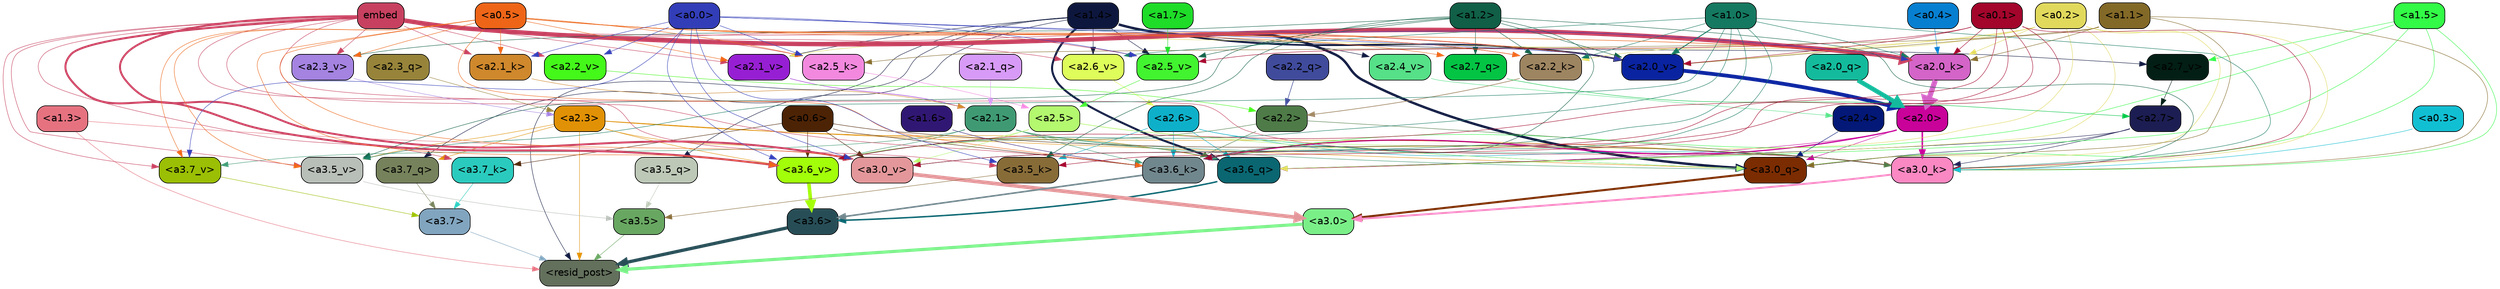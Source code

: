 strict digraph "" {
	graph [bgcolor=transparent,
		layout=dot,
		overlap=false,
		splines=true
	];
	"<a3.7>"	[color=black,
		fillcolor="#81a5bf",
		fontname=Helvetica,
		shape=box,
		style="filled, rounded"];
	"<resid_post>"	[color=black,
		fillcolor="#63705c",
		fontname=Helvetica,
		shape=box,
		style="filled, rounded"];
	"<a3.7>" -> "<resid_post>"	[color="#81a5bf",
		penwidth=0.6239100098609924];
	"<a3.6>"	[color=black,
		fillcolor="#274e57",
		fontname=Helvetica,
		shape=box,
		style="filled, rounded"];
	"<a3.6>" -> "<resid_post>"	[color="#274e57",
		penwidth=4.569062113761902];
	"<a3.5>"	[color=black,
		fillcolor="#68a761",
		fontname=Helvetica,
		shape=box,
		style="filled, rounded"];
	"<a3.5>" -> "<resid_post>"	[color="#68a761",
		penwidth=0.6];
	"<a3.0>"	[color=black,
		fillcolor="#7aef88",
		fontname=Helvetica,
		shape=box,
		style="filled, rounded"];
	"<a3.0>" -> "<resid_post>"	[color="#7aef88",
		penwidth=4.283544182777405];
	"<a2.3>"	[color=black,
		fillcolor="#e19105",
		fontname=Helvetica,
		shape=box,
		style="filled, rounded"];
	"<a2.3>" -> "<resid_post>"	[color="#e19105",
		penwidth=0.6];
	"<a3.7_q>"	[color=black,
		fillcolor="#76825b",
		fontname=Helvetica,
		shape=box,
		style="filled, rounded"];
	"<a2.3>" -> "<a3.7_q>"	[color="#e19105",
		penwidth=0.6];
	"<a3.6_q>"	[color=black,
		fillcolor="#0a6671",
		fontname=Helvetica,
		shape=box,
		style="filled, rounded"];
	"<a2.3>" -> "<a3.6_q>"	[color="#e19105",
		penwidth=0.6];
	"<a3.0_q>"	[color=black,
		fillcolor="#7b2c01",
		fontname=Helvetica,
		shape=box,
		style="filled, rounded"];
	"<a2.3>" -> "<a3.0_q>"	[color="#e19105",
		penwidth=0.6];
	"<a3.0_k>"	[color=black,
		fillcolor="#fa88c3",
		fontname=Helvetica,
		shape=box,
		style="filled, rounded"];
	"<a2.3>" -> "<a3.0_k>"	[color="#e19105",
		penwidth=0.6];
	"<a3.6_v>"	[color=black,
		fillcolor="#a2fe09",
		fontname=Helvetica,
		shape=box,
		style="filled, rounded"];
	"<a2.3>" -> "<a3.6_v>"	[color="#e19105",
		penwidth=0.6];
	"<a3.5_v>"	[color=black,
		fillcolor="#b8beb8",
		fontname=Helvetica,
		shape=box,
		style="filled, rounded"];
	"<a2.3>" -> "<a3.5_v>"	[color="#e19105",
		penwidth=0.6];
	"<a3.0_v>"	[color=black,
		fillcolor="#e3979a",
		fontname=Helvetica,
		shape=box,
		style="filled, rounded"];
	"<a2.3>" -> "<a3.0_v>"	[color="#e19105",
		penwidth=0.6];
	"<a1.4>"	[color=black,
		fillcolor="#0d173e",
		fontname=Helvetica,
		shape=box,
		style="filled, rounded"];
	"<a1.4>" -> "<resid_post>"	[color="#0d173e",
		penwidth=0.6];
	"<a1.4>" -> "<a3.7_q>"	[color="#0d173e",
		penwidth=0.6];
	"<a1.4>" -> "<a3.6_q>"	[color="#0d173e",
		penwidth=2.7934007048606873];
	"<a3.5_q>"	[color=black,
		fillcolor="#bdc8b7",
		fontname=Helvetica,
		shape=box,
		style="filled, rounded"];
	"<a1.4>" -> "<a3.5_q>"	[color="#0d173e",
		penwidth=0.6];
	"<a1.4>" -> "<a3.0_q>"	[color="#0d173e",
		penwidth=3.340754985809326];
	"<a2.7_v>"	[color=black,
		fillcolor="#021e15",
		fontname=Helvetica,
		shape=box,
		style="filled, rounded"];
	"<a1.4>" -> "<a2.7_v>"	[color="#0d173e",
		penwidth=0.6];
	"<a2.6_v>"	[color=black,
		fillcolor="#defc5a",
		fontname=Helvetica,
		shape=box,
		style="filled, rounded"];
	"<a1.4>" -> "<a2.6_v>"	[color="#0d173e",
		penwidth=0.6];
	"<a2.5_v>"	[color=black,
		fillcolor="#42f42f",
		fontname=Helvetica,
		shape=box,
		style="filled, rounded"];
	"<a1.4>" -> "<a2.5_v>"	[color="#0d173e",
		penwidth=0.6];
	"<a2.4_v>"	[color=black,
		fillcolor="#56e088",
		fontname=Helvetica,
		shape=box,
		style="filled, rounded"];
	"<a1.4>" -> "<a2.4_v>"	[color="#0d173e",
		penwidth=0.6];
	"<a2.1_v>"	[color=black,
		fillcolor="#971fd3",
		fontname=Helvetica,
		shape=box,
		style="filled, rounded"];
	"<a1.4>" -> "<a2.1_v>"	[color="#0d173e",
		penwidth=0.6];
	"<a2.0_v>"	[color=black,
		fillcolor="#0a23a0",
		fontname=Helvetica,
		shape=box,
		style="filled, rounded"];
	"<a1.4>" -> "<a2.0_v>"	[color="#0d173e",
		penwidth=2.268759250640869];
	"<a1.3>"	[color=black,
		fillcolor="#e67280",
		fontname=Helvetica,
		shape=box,
		style="filled, rounded"];
	"<a1.3>" -> "<resid_post>"	[color="#e67280",
		penwidth=0.6];
	"<a1.3>" -> "<a3.6_v>"	[color="#e67280",
		penwidth=0.6];
	"<a3.7_q>" -> "<a3.7>"	[color="#76825b",
		penwidth=0.6];
	"<a3.6_q>" -> "<a3.6>"	[color="#0a6671",
		penwidth=2.0347584784030914];
	"<a3.5_q>" -> "<a3.5>"	[color="#bdc8b7",
		penwidth=0.6];
	"<a3.0_q>" -> "<a3.0>"	[color="#7b2c01",
		penwidth=2.8635367155075073];
	"<a3.7_k>"	[color=black,
		fillcolor="#2acbbe",
		fontname=Helvetica,
		shape=box,
		style="filled, rounded"];
	"<a3.7_k>" -> "<a3.7>"	[color="#2acbbe",
		penwidth=0.6];
	"<a3.6_k>"	[color=black,
		fillcolor="#71878e",
		fontname=Helvetica,
		shape=box,
		style="filled, rounded"];
	"<a3.6_k>" -> "<a3.6>"	[color="#71878e",
		penwidth=2.1760786175727844];
	"<a3.5_k>"	[color=black,
		fillcolor="#886c38",
		fontname=Helvetica,
		shape=box,
		style="filled, rounded"];
	"<a3.5_k>" -> "<a3.5>"	[color="#886c38",
		penwidth=0.6];
	"<a3.0_k>" -> "<a3.0>"	[color="#fa88c3",
		penwidth=2.632905662059784];
	"<a3.7_v>"	[color=black,
		fillcolor="#9abf04",
		fontname=Helvetica,
		shape=box,
		style="filled, rounded"];
	"<a3.7_v>" -> "<a3.7>"	[color="#9abf04",
		penwidth=0.6];
	"<a3.6_v>" -> "<a3.6>"	[color="#a2fe09",
		penwidth=4.981305837631226];
	"<a3.5_v>" -> "<a3.5>"	[color="#b8beb8",
		penwidth=0.6];
	"<a3.0_v>" -> "<a3.0>"	[color="#e3979a",
		penwidth=5.168330669403076];
	"<a2.7>"	[color=black,
		fillcolor="#1c1d52",
		fontname=Helvetica,
		shape=box,
		style="filled, rounded"];
	"<a2.7>" -> "<a3.6_q>"	[color="#1c1d52",
		penwidth=0.6];
	"<a2.7>" -> "<a3.0_q>"	[color="#1c1d52",
		penwidth=0.6];
	"<a2.7>" -> "<a3.0_k>"	[color="#1c1d52",
		penwidth=0.6];
	"<a2.6>"	[color=black,
		fillcolor="#0eb0c9",
		fontname=Helvetica,
		shape=box,
		style="filled, rounded"];
	"<a2.6>" -> "<a3.6_q>"	[color="#0eb0c9",
		penwidth=0.6];
	"<a2.6>" -> "<a3.0_q>"	[color="#0eb0c9",
		penwidth=0.6];
	"<a2.6>" -> "<a3.6_k>"	[color="#0eb0c9",
		penwidth=0.6];
	"<a2.6>" -> "<a3.5_k>"	[color="#0eb0c9",
		penwidth=0.6];
	"<a2.6>" -> "<a3.0_k>"	[color="#0eb0c9",
		penwidth=0.6];
	"<a2.1>"	[color=black,
		fillcolor="#3f9a73",
		fontname=Helvetica,
		shape=box,
		style="filled, rounded"];
	"<a2.1>" -> "<a3.6_q>"	[color="#3f9a73",
		penwidth=0.6];
	"<a2.1>" -> "<a3.0_q>"	[color="#3f9a73",
		penwidth=0.6];
	"<a2.1>" -> "<a3.6_k>"	[color="#3f9a73",
		penwidth=0.6];
	"<a2.1>" -> "<a3.0_k>"	[color="#3f9a73",
		penwidth=0.6];
	"<a2.1>" -> "<a3.7_v>"	[color="#3f9a73",
		penwidth=0.6];
	"<a2.1>" -> "<a3.6_v>"	[color="#3f9a73",
		penwidth=0.6];
	"<a2.0>"	[color=black,
		fillcolor="#c9029a",
		fontname=Helvetica,
		shape=box,
		style="filled, rounded"];
	"<a2.0>" -> "<a3.6_q>"	[color="#c9029a",
		penwidth=0.6];
	"<a2.0>" -> "<a3.0_q>"	[color="#c9029a",
		penwidth=0.6];
	"<a2.0>" -> "<a3.6_k>"	[color="#c9029a",
		penwidth=1.6382827460765839];
	"<a2.0>" -> "<a3.0_k>"	[color="#c9029a",
		penwidth=2.161143198609352];
	"<a1.5>"	[color=black,
		fillcolor="#32fa46",
		fontname=Helvetica,
		shape=box,
		style="filled, rounded"];
	"<a1.5>" -> "<a3.6_q>"	[color="#32fa46",
		penwidth=0.6];
	"<a1.5>" -> "<a3.0_q>"	[color="#32fa46",
		penwidth=0.6];
	"<a1.5>" -> "<a3.6_k>"	[color="#32fa46",
		penwidth=0.6];
	"<a1.5>" -> "<a3.0_k>"	[color="#32fa46",
		penwidth=0.6];
	"<a1.5>" -> "<a2.7_v>"	[color="#32fa46",
		penwidth=0.6];
	"<a0.2>"	[color=black,
		fillcolor="#e1d95c",
		fontname=Helvetica,
		shape=box,
		style="filled, rounded"];
	"<a0.2>" -> "<a3.6_q>"	[color="#e1d95c",
		penwidth=0.6];
	"<a0.2>" -> "<a3.0_q>"	[color="#e1d95c",
		penwidth=0.6];
	"<a0.2>" -> "<a3.6_k>"	[color="#e1d95c",
		penwidth=0.6];
	"<a0.2>" -> "<a3.0_k>"	[color="#e1d95c",
		penwidth=0.6];
	"<a2.2_k>"	[color=black,
		fillcolor="#9e8561",
		fontname=Helvetica,
		shape=box,
		style="filled, rounded"];
	"<a0.2>" -> "<a2.2_k>"	[color="#e1d95c",
		penwidth=0.6];
	"<a2.0_k>"	[color=black,
		fillcolor="#d464c8",
		fontname=Helvetica,
		shape=box,
		style="filled, rounded"];
	"<a0.2>" -> "<a2.0_k>"	[color="#e1d95c",
		penwidth=0.6];
	"<a0.2>" -> "<a2.1_v>"	[color="#e1d95c",
		penwidth=0.6];
	"<a0.2>" -> "<a2.0_v>"	[color="#e1d95c",
		penwidth=0.6];
	"<a2.5>"	[color=black,
		fillcolor="#b3f86e",
		fontname=Helvetica,
		shape=box,
		style="filled, rounded"];
	"<a2.5>" -> "<a3.0_q>"	[color="#b3f86e",
		penwidth=0.6];
	"<a2.5>" -> "<a3.0_k>"	[color="#b3f86e",
		penwidth=0.6];
	"<a2.5>" -> "<a3.6_v>"	[color="#b3f86e",
		penwidth=0.6];
	"<a2.5>" -> "<a3.0_v>"	[color="#b3f86e",
		penwidth=0.6];
	"<a2.4>"	[color=black,
		fillcolor="#031877",
		fontname=Helvetica,
		shape=box,
		style="filled, rounded"];
	"<a2.4>" -> "<a3.0_q>"	[color="#031877",
		penwidth=0.6];
	"<a1.1>"	[color=black,
		fillcolor="#836927",
		fontname=Helvetica,
		shape=box,
		style="filled, rounded"];
	"<a1.1>" -> "<a3.0_q>"	[color="#836927",
		penwidth=0.6];
	"<a1.1>" -> "<a3.0_k>"	[color="#836927",
		penwidth=0.6];
	"<a2.5_k>"	[color=black,
		fillcolor="#f389df",
		fontname=Helvetica,
		shape=box,
		style="filled, rounded"];
	"<a1.1>" -> "<a2.5_k>"	[color="#836927",
		penwidth=0.6];
	"<a1.1>" -> "<a2.0_k>"	[color="#836927",
		penwidth=0.6];
	"<a1.1>" -> "<a2.0_v>"	[color="#836927",
		penwidth=0.6];
	"<a0.6>"	[color=black,
		fillcolor="#4d2305",
		fontname=Helvetica,
		shape=box,
		style="filled, rounded"];
	"<a0.6>" -> "<a3.7_k>"	[color="#4d2305",
		penwidth=0.6];
	"<a0.6>" -> "<a3.6_k>"	[color="#4d2305",
		penwidth=0.6];
	"<a0.6>" -> "<a3.0_k>"	[color="#4d2305",
		penwidth=0.6];
	"<a0.6>" -> "<a3.6_v>"	[color="#4d2305",
		penwidth=0.6];
	"<a0.6>" -> "<a3.0_v>"	[color="#4d2305",
		penwidth=0.6];
	embed	[color=black,
		fillcolor="#c7405f",
		fontname=Helvetica,
		shape=box,
		style="filled, rounded"];
	embed -> "<a3.7_k>"	[color="#c7405f",
		penwidth=0.6];
	embed -> "<a3.6_k>"	[color="#c7405f",
		penwidth=0.6];
	embed -> "<a3.5_k>"	[color="#c7405f",
		penwidth=0.6];
	embed -> "<a3.0_k>"	[color="#c7405f",
		penwidth=0.6];
	embed -> "<a3.7_v>"	[color="#c7405f",
		penwidth=0.6];
	embed -> "<a3.6_v>"	[color="#c7405f",
		penwidth=2.7825746536254883];
	embed -> "<a3.5_v>"	[color="#c7405f",
		penwidth=0.6];
	embed -> "<a3.0_v>"	[color="#c7405f",
		penwidth=2.6950180530548096];
	embed -> "<a2.5_k>"	[color="#c7405f",
		penwidth=0.6];
	embed -> "<a2.2_k>"	[color="#c7405f",
		penwidth=0.6698317527770996];
	"<a2.1_k>"	[color=black,
		fillcolor="#cf882c",
		fontname=Helvetica,
		shape=box,
		style="filled, rounded"];
	embed -> "<a2.1_k>"	[color="#c7405f",
		penwidth=0.6];
	embed -> "<a2.0_k>"	[color="#c7405f",
		penwidth=6.12570995092392];
	embed -> "<a2.6_v>"	[color="#c7405f",
		penwidth=0.6];
	embed -> "<a2.5_v>"	[color="#c7405f",
		penwidth=0.6];
	"<a2.3_v>"	[color=black,
		fillcolor="#a483e1",
		fontname=Helvetica,
		shape=box,
		style="filled, rounded"];
	embed -> "<a2.3_v>"	[color="#c7405f",
		penwidth=0.6];
	"<a2.2_v>"	[color=black,
		fillcolor="#44f81a",
		fontname=Helvetica,
		shape=box,
		style="filled, rounded"];
	embed -> "<a2.2_v>"	[color="#c7405f",
		penwidth=0.6];
	embed -> "<a2.1_v>"	[color="#c7405f",
		penwidth=0.6];
	embed -> "<a2.0_v>"	[color="#c7405f",
		penwidth=0.6];
	"<a2.2>"	[color=black,
		fillcolor="#4e7b47",
		fontname=Helvetica,
		shape=box,
		style="filled, rounded"];
	"<a2.2>" -> "<a3.6_k>"	[color="#4e7b47",
		penwidth=0.6];
	"<a2.2>" -> "<a3.0_k>"	[color="#4e7b47",
		penwidth=0.6];
	"<a2.2>" -> "<a3.6_v>"	[color="#4e7b47",
		penwidth=0.6];
	"<a1.6>"	[color=black,
		fillcolor="#311774",
		fontname=Helvetica,
		shape=box,
		style="filled, rounded"];
	"<a1.6>" -> "<a3.6_k>"	[color="#311774",
		penwidth=0.6];
	"<a1.2>"	[color=black,
		fillcolor="#105f46",
		fontname=Helvetica,
		shape=box,
		style="filled, rounded"];
	"<a1.2>" -> "<a3.6_k>"	[color="#105f46",
		penwidth=0.6];
	"<a1.2>" -> "<a3.5_k>"	[color="#105f46",
		penwidth=0.6];
	"<a1.2>" -> "<a3.0_k>"	[color="#105f46",
		penwidth=0.6];
	"<a1.2>" -> "<a3.5_v>"	[color="#105f46",
		penwidth=0.6];
	"<a2.7_q>"	[color=black,
		fillcolor="#04c444",
		fontname=Helvetica,
		shape=box,
		style="filled, rounded"];
	"<a1.2>" -> "<a2.7_q>"	[color="#105f46",
		penwidth=0.6];
	"<a1.2>" -> "<a2.2_k>"	[color="#105f46",
		penwidth=0.6];
	"<a1.2>" -> "<a2.5_v>"	[color="#105f46",
		penwidth=0.6];
	"<a1.2>" -> "<a2.3_v>"	[color="#105f46",
		penwidth=0.6];
	"<a1.2>" -> "<a2.0_v>"	[color="#105f46",
		penwidth=0.6];
	"<a1.0>"	[color=black,
		fillcolor="#147960",
		fontname=Helvetica,
		shape=box,
		style="filled, rounded"];
	"<a1.0>" -> "<a3.6_k>"	[color="#147960",
		penwidth=0.6];
	"<a1.0>" -> "<a3.0_k>"	[color="#147960",
		penwidth=0.6];
	"<a1.0>" -> "<a3.6_v>"	[color="#147960",
		penwidth=0.6];
	"<a1.0>" -> "<a3.5_v>"	[color="#147960",
		penwidth=0.6];
	"<a1.0>" -> "<a3.0_v>"	[color="#147960",
		penwidth=0.6];
	"<a1.0>" -> "<a2.2_k>"	[color="#147960",
		penwidth=0.6];
	"<a1.0>" -> "<a2.0_k>"	[color="#147960",
		penwidth=0.6];
	"<a1.0>" -> "<a2.6_v>"	[color="#147960",
		penwidth=0.6];
	"<a1.0>" -> "<a2.0_v>"	[color="#147960",
		penwidth=1.2213096618652344];
	"<a0.5>"	[color=black,
		fillcolor="#ee6517",
		fontname=Helvetica,
		shape=box,
		style="filled, rounded"];
	"<a0.5>" -> "<a3.6_k>"	[color="#ee6517",
		penwidth=0.6];
	"<a0.5>" -> "<a3.7_v>"	[color="#ee6517",
		penwidth=0.6];
	"<a0.5>" -> "<a3.6_v>"	[color="#ee6517",
		penwidth=0.6];
	"<a0.5>" -> "<a3.5_v>"	[color="#ee6517",
		penwidth=0.6];
	"<a0.5>" -> "<a3.0_v>"	[color="#ee6517",
		penwidth=0.6];
	"<a0.5>" -> "<a2.7_q>"	[color="#ee6517",
		penwidth=0.6];
	"<a0.5>" -> "<a2.5_k>"	[color="#ee6517",
		penwidth=0.6];
	"<a0.5>" -> "<a2.2_k>"	[color="#ee6517",
		penwidth=0.6];
	"<a0.5>" -> "<a2.1_k>"	[color="#ee6517",
		penwidth=0.6];
	"<a0.5>" -> "<a2.0_k>"	[color="#ee6517",
		penwidth=0.6900839805603027];
	"<a0.5>" -> "<a2.3_v>"	[color="#ee6517",
		penwidth=0.6];
	"<a0.5>" -> "<a2.1_v>"	[color="#ee6517",
		penwidth=0.6];
	"<a0.5>" -> "<a2.0_v>"	[color="#ee6517",
		penwidth=0.6];
	"<a0.1>"	[color=black,
		fillcolor="#a3052b",
		fontname=Helvetica,
		shape=box,
		style="filled, rounded"];
	"<a0.1>" -> "<a3.6_k>"	[color="#a3052b",
		penwidth=0.6];
	"<a0.1>" -> "<a3.5_k>"	[color="#a3052b",
		penwidth=0.6];
	"<a0.1>" -> "<a3.0_k>"	[color="#a3052b",
		penwidth=0.6];
	"<a0.1>" -> "<a3.6_v>"	[color="#a3052b",
		penwidth=0.6];
	"<a0.1>" -> "<a3.0_v>"	[color="#a3052b",
		penwidth=0.6];
	"<a0.1>" -> "<a2.0_k>"	[color="#a3052b",
		penwidth=0.6];
	"<a0.1>" -> "<a2.5_v>"	[color="#a3052b",
		penwidth=0.6];
	"<a0.1>" -> "<a2.0_v>"	[color="#a3052b",
		penwidth=0.6];
	"<a0.0>"	[color=black,
		fillcolor="#323db8",
		fontname=Helvetica,
		shape=box,
		style="filled, rounded"];
	"<a0.0>" -> "<a3.5_k>"	[color="#323db8",
		penwidth=0.6];
	"<a0.0>" -> "<a3.7_v>"	[color="#323db8",
		penwidth=0.6];
	"<a0.0>" -> "<a3.6_v>"	[color="#323db8",
		penwidth=0.6];
	"<a0.0>" -> "<a3.0_v>"	[color="#323db8",
		penwidth=0.6];
	"<a0.0>" -> "<a2.5_k>"	[color="#323db8",
		penwidth=0.6];
	"<a0.0>" -> "<a2.1_k>"	[color="#323db8",
		penwidth=0.6];
	"<a0.0>" -> "<a2.0_k>"	[color="#323db8",
		penwidth=0.6];
	"<a0.0>" -> "<a2.5_v>"	[color="#323db8",
		penwidth=0.6];
	"<a0.0>" -> "<a2.2_v>"	[color="#323db8",
		penwidth=0.6];
	"<a0.0>" -> "<a2.0_v>"	[color="#323db8",
		penwidth=0.6];
	"<a0.3>"	[color=black,
		fillcolor="#11bfd3",
		fontname=Helvetica,
		shape=box,
		style="filled, rounded"];
	"<a0.3>" -> "<a3.0_k>"	[color="#11bfd3",
		penwidth=0.6];
	"<a2.7_q>" -> "<a2.7>"	[color="#04c444",
		penwidth=0.6];
	"<a2.3_q>"	[color=black,
		fillcolor="#97843a",
		fontname=Helvetica,
		shape=box,
		style="filled, rounded"];
	"<a2.3_q>" -> "<a2.3>"	[color="#97843a",
		penwidth=0.6];
	"<a2.2_q>"	[color=black,
		fillcolor="#404b9c",
		fontname=Helvetica,
		shape=box,
		style="filled, rounded"];
	"<a2.2_q>" -> "<a2.2>"	[color="#404b9c",
		penwidth=0.7553567886352539];
	"<a2.1_q>"	[color=black,
		fillcolor="#d79bf7",
		fontname=Helvetica,
		shape=box,
		style="filled, rounded"];
	"<a2.1_q>" -> "<a2.1>"	[color="#d79bf7",
		penwidth=0.6];
	"<a2.0_q>"	[color=black,
		fillcolor="#13bb9c",
		fontname=Helvetica,
		shape=box,
		style="filled, rounded"];
	"<a2.0_q>" -> "<a2.0>"	[color="#13bb9c",
		penwidth=6.256794691085815];
	"<a2.5_k>" -> "<a2.5>"	[color="#f389df",
		penwidth=0.6];
	"<a2.2_k>" -> "<a2.2>"	[color="#9e8561",
		penwidth=0.8854708671569824];
	"<a2.1_k>" -> "<a2.1>"	[color="#cf882c",
		penwidth=0.6];
	"<a2.0_k>" -> "<a2.0>"	[color="#d464c8",
		penwidth=7.231504917144775];
	"<a2.7_v>" -> "<a2.7>"	[color="#021e15",
		penwidth=0.6];
	"<a2.6_v>" -> "<a2.6>"	[color="#defc5a",
		penwidth=0.6];
	"<a2.5_v>" -> "<a2.5>"	[color="#42f42f",
		penwidth=0.6];
	"<a2.4_v>" -> "<a2.4>"	[color="#56e088",
		penwidth=0.6];
	"<a2.3_v>" -> "<a2.3>"	[color="#a483e1",
		penwidth=0.6];
	"<a2.2_v>" -> "<a2.2>"	[color="#44f81a",
		penwidth=0.6];
	"<a2.1_v>" -> "<a2.1>"	[color="#971fd3",
		penwidth=0.6];
	"<a2.0_v>" -> "<a2.0>"	[color="#0a23a0",
		penwidth=5.231471925973892];
	"<a0.4>"	[color=black,
		fillcolor="#077fd1",
		fontname=Helvetica,
		shape=box,
		style="filled, rounded"];
	"<a0.4>" -> "<a2.0_k>"	[color="#077fd1",
		penwidth=0.6];
	"<a1.7>"	[color=black,
		fillcolor="#1edc28",
		fontname=Helvetica,
		shape=box,
		style="filled, rounded"];
	"<a1.7>" -> "<a2.5_v>"	[color="#1edc28",
		penwidth=0.6];
}
